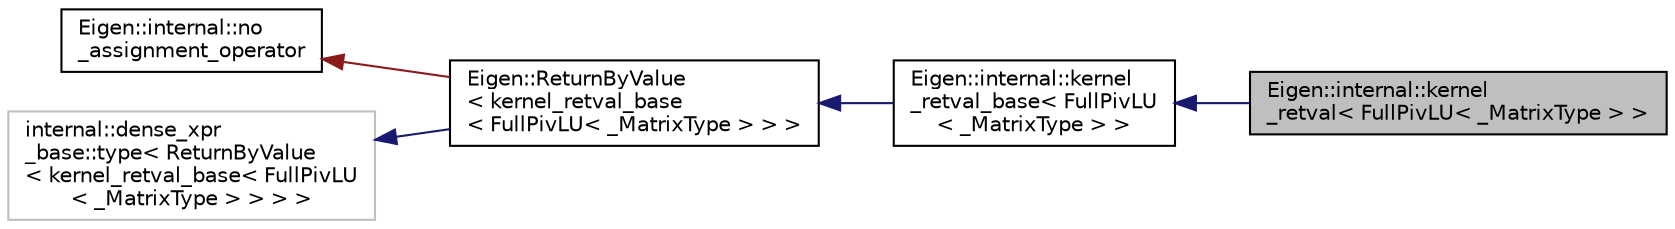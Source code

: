 digraph "Eigen::internal::kernel_retval&lt; FullPivLU&lt; _MatrixType &gt; &gt;"
{
  edge [fontname="Helvetica",fontsize="10",labelfontname="Helvetica",labelfontsize="10"];
  node [fontname="Helvetica",fontsize="10",shape=record];
  rankdir="LR";
  Node1 [label="Eigen::internal::kernel\l_retval\< FullPivLU\< _MatrixType \> \>",height=0.2,width=0.4,color="black", fillcolor="grey75", style="filled", fontcolor="black"];
  Node2 -> Node1 [dir="back",color="midnightblue",fontsize="10",style="solid",fontname="Helvetica"];
  Node2 [label="Eigen::internal::kernel\l_retval_base\< FullPivLU\l\< _MatrixType \> \>",height=0.2,width=0.4,color="black", fillcolor="white", style="filled",URL="$struct_eigen_1_1internal_1_1kernel__retval__base.html"];
  Node3 -> Node2 [dir="back",color="midnightblue",fontsize="10",style="solid",fontname="Helvetica"];
  Node3 [label="Eigen::ReturnByValue\l\< kernel_retval_base\l\< FullPivLU\< _MatrixType \> \> \>",height=0.2,width=0.4,color="black", fillcolor="white", style="filled",URL="$class_eigen_1_1_return_by_value.html"];
  Node4 -> Node3 [dir="back",color="firebrick4",fontsize="10",style="solid",fontname="Helvetica"];
  Node4 [label="Eigen::internal::no\l_assignment_operator",height=0.2,width=0.4,color="black", fillcolor="white", style="filled",URL="$class_eigen_1_1internal_1_1no__assignment__operator.html"];
  Node5 -> Node3 [dir="back",color="midnightblue",fontsize="10",style="solid",fontname="Helvetica"];
  Node5 [label="internal::dense_xpr\l_base::type\< ReturnByValue\l\< kernel_retval_base\< FullPivLU\l\< _MatrixType \> \> \> \>",height=0.2,width=0.4,color="grey75", fillcolor="white", style="filled"];
}
